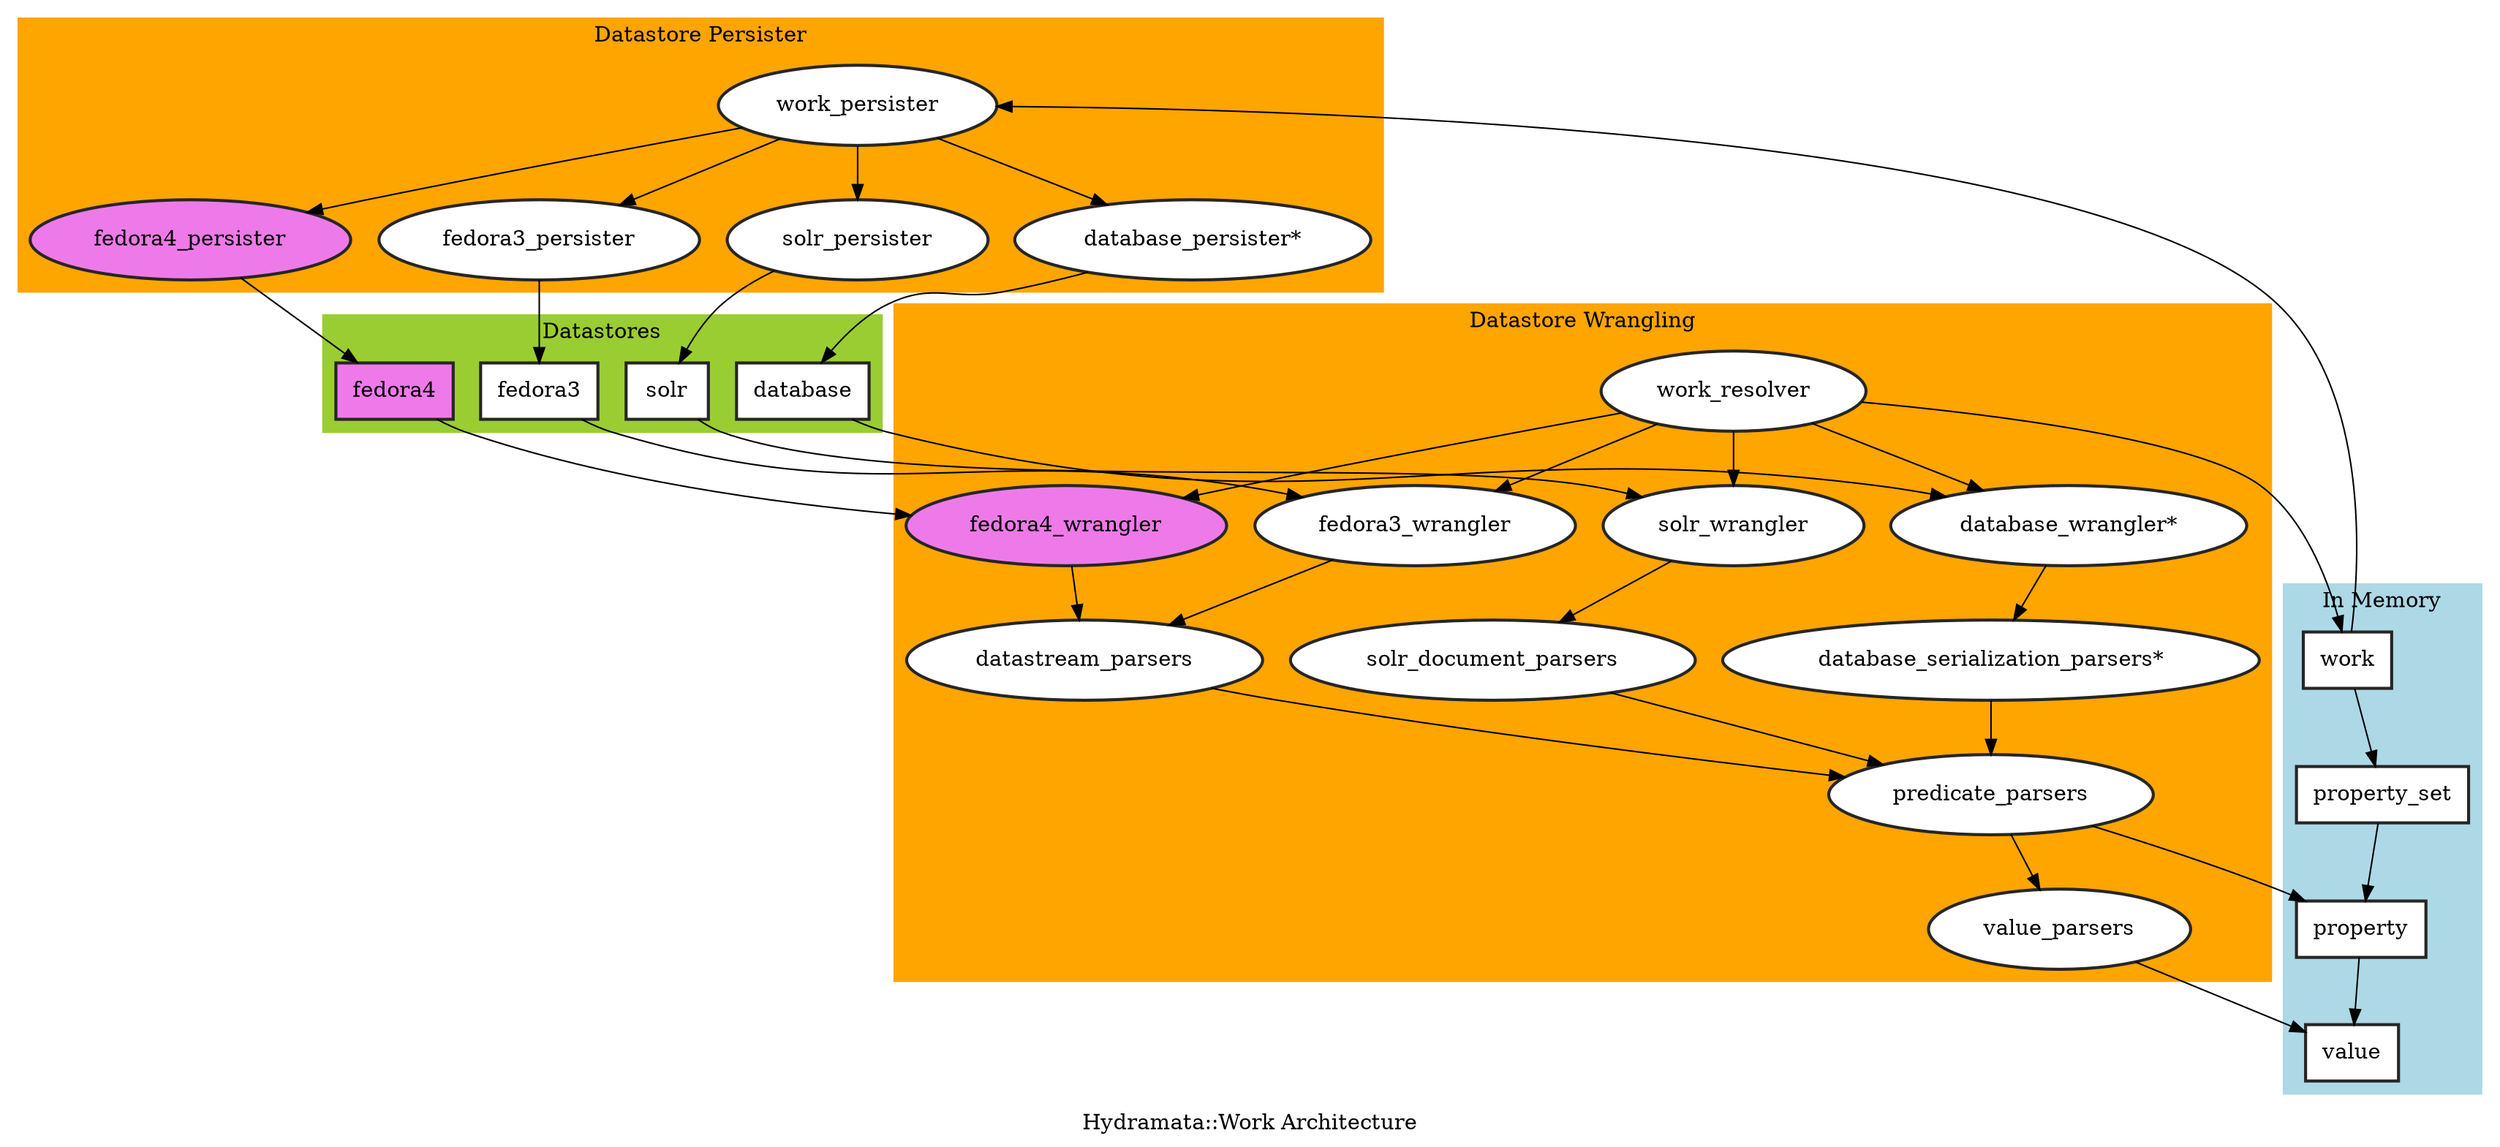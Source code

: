 digraph "G" {
    label="Hydramata::Work Architecture"
    compound=true;
    node[color="grey15" style=filled fillcolor=white shape=oval penwidth=2 margin="0.15, 0.15"];

    subgraph cluster_0 {
        label="Datastores"
        color="olivedrab3"
        style="filled"
        node[shape=record]
        fedora3
        database
        fedora4[fillcolor=orchid2]
        solr
    }

    subgraph cluster_5 {
        label="Data Structure Definition"
        color="olivedrab3"
        style="filled"
        node[shape=record]

 #       work_type -> predicate_set -> predicate
    }

    subgraph cluster_1 {
        label="Datastore Wrangling"
        color="orange"
        style="filled"
        fedora3_wrangler
        fedora4_wrangler[fillcolor=orchid2]
        database_wrangler[label="database_wrangler*"]
        solr_wrangler
        work_resolver
        datastream_parsers
        database_serialization_parsers[label="database_serialization_parsers*"]
        solr_document_parsers
        predicate_parsers
        value_parsers
    }

    subgraph cluster_6 {
        label="Datastore Persister"
        color="orange"
        style="filled"
        fedora3_persister
        fedora4_persister[fillcolor=orchid2]
        database_persister[label="database_persister*"]
        solr_persister
        work_persister
    }
    work_persister -> fedora3_persister
    work_persister -> fedora4_persister
    work_persister -> database_persister
    work_persister -> solr_persister
    fedora4_persister -> fedora4
    fedora3_persister -> fedora3
    database_persister -> database
    solr_persister -> solr

    subgraph cluster_2 {
        label="In Memory"
        color="lightblue"
        style="filled"
        node[shape=record]
        work
        property_set
        property
        value

        work -> property_set
        property_set -> property
        property -> value
    }


    subgraph cluster_3 {
        label="Buffer Map"
        color="orange"
        style="filled"
    }

    subgraph cluster_4 {
        label="Output Buffer"
        color="firebrick2"
        style="filled"
    }

    work -> work_persister

    fedora3 -> fedora3_wrangler
    fedora4 -> fedora4_wrangler
    database -> database_wrangler
    solr -> solr_wrangler
    fedora3_wrangler -> datastream_parsers
    fedora4_wrangler -> datastream_parsers
    solr_wrangler -> solr_document_parsers
    database_wrangler -> database_serialization_parsers
    database_serialization_parsers -> predicate_parsers
    solr_document_parsers -> predicate_parsers
    datastream_parsers -> predicate_parsers
    predicate_parsers -> value_parsers

    work_resolver -> work
    predicate_parsers -> property
    value_parsers -> value

    work_resolver -> fedora3_wrangler
    work_resolver -> fedora4_wrangler
    work_resolver -> database_wrangler
    work_resolver -> solr_wrangler

}

